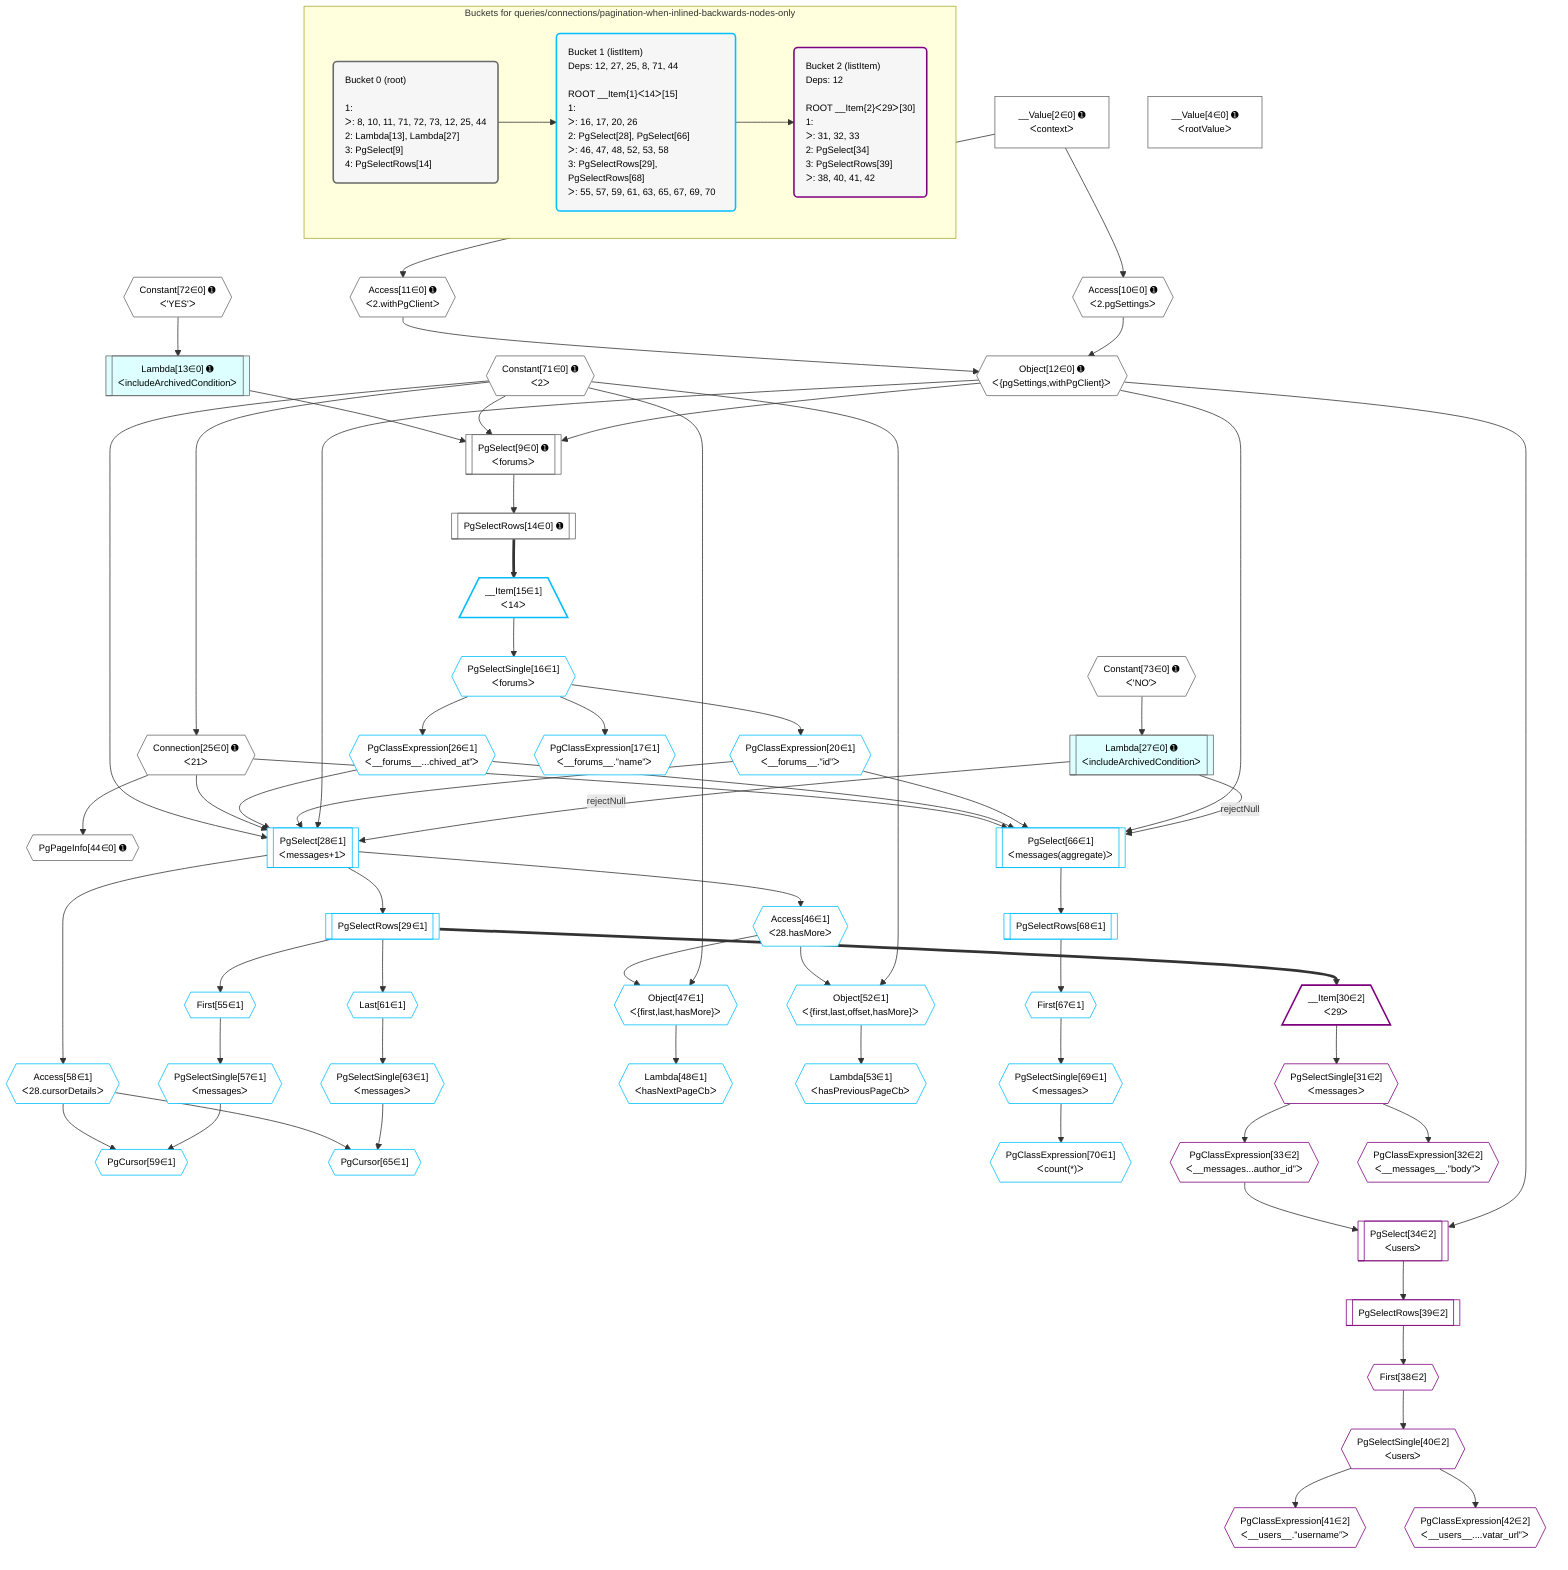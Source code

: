 %%{init: {'themeVariables': { 'fontSize': '12px'}}}%%
graph TD
    classDef path fill:#eee,stroke:#000,color:#000
    classDef plan fill:#fff,stroke-width:1px,color:#000
    classDef itemplan fill:#fff,stroke-width:2px,color:#000
    classDef unbatchedplan fill:#dff,stroke-width:1px,color:#000
    classDef sideeffectplan fill:#fcc,stroke-width:2px,color:#000
    classDef bucket fill:#f6f6f6,color:#000,stroke-width:2px,text-align:left


    %% plan dependencies
    PgSelect9[["PgSelect[9∈0] ➊<br />ᐸforumsᐳ"]]:::plan
    Object12{{"Object[12∈0] ➊<br />ᐸ{pgSettings,withPgClient}ᐳ"}}:::plan
    Constant71{{"Constant[71∈0] ➊<br />ᐸ2ᐳ"}}:::plan
    Lambda13[["Lambda[13∈0] ➊<br />ᐸincludeArchivedConditionᐳ"]]:::unbatchedplan
    Object12 & Constant71 & Lambda13 --> PgSelect9
    Access10{{"Access[10∈0] ➊<br />ᐸ2.pgSettingsᐳ"}}:::plan
    Access11{{"Access[11∈0] ➊<br />ᐸ2.withPgClientᐳ"}}:::plan
    Access10 & Access11 --> Object12
    Connection25{{"Connection[25∈0] ➊<br />ᐸ21ᐳ"}}:::plan
    Constant71 --> Connection25
    __Value2["__Value[2∈0] ➊<br />ᐸcontextᐳ"]:::plan
    __Value2 --> Access10
    __Value2 --> Access11
    Constant72{{"Constant[72∈0] ➊<br />ᐸ'YES'ᐳ"}}:::plan
    Constant72 --> Lambda13
    PgSelectRows14[["PgSelectRows[14∈0] ➊"]]:::plan
    PgSelect9 --> PgSelectRows14
    Lambda27[["Lambda[27∈0] ➊<br />ᐸincludeArchivedConditionᐳ"]]:::unbatchedplan
    Constant73{{"Constant[73∈0] ➊<br />ᐸ'NO'ᐳ"}}:::plan
    Constant73 --> Lambda27
    PgPageInfo44{{"PgPageInfo[44∈0] ➊"}}:::plan
    Connection25 --> PgPageInfo44
    __Value4["__Value[4∈0] ➊<br />ᐸrootValueᐳ"]:::plan
    PgSelect28[["PgSelect[28∈1]<br />ᐸmessages+1ᐳ"]]:::plan
    PgClassExpression20{{"PgClassExpression[20∈1]<br />ᐸ__forums__.”id”ᐳ"}}:::plan
    PgClassExpression26{{"PgClassExpression[26∈1]<br />ᐸ__forums__...chived_at”ᐳ"}}:::plan
    Lambda27 -->|rejectNull| PgSelect28
    Object12 & PgClassExpression20 & PgClassExpression26 & Connection25 & Constant71 --> PgSelect28
    PgSelect66[["PgSelect[66∈1]<br />ᐸmessages(aggregate)ᐳ"]]:::plan
    Lambda27 -->|rejectNull| PgSelect66
    Object12 & PgClassExpression20 & PgClassExpression26 & Connection25 --> PgSelect66
    Object52{{"Object[52∈1]<br />ᐸ{first,last,offset,hasMore}ᐳ"}}:::plan
    Access46{{"Access[46∈1]<br />ᐸ28.hasMoreᐳ"}}:::plan
    Constant71 & Access46 --> Object52
    Object47{{"Object[47∈1]<br />ᐸ{first,last,hasMore}ᐳ"}}:::plan
    Constant71 & Access46 --> Object47
    PgCursor59{{"PgCursor[59∈1]"}}:::plan
    PgSelectSingle57{{"PgSelectSingle[57∈1]<br />ᐸmessagesᐳ"}}:::plan
    Access58{{"Access[58∈1]<br />ᐸ28.cursorDetailsᐳ"}}:::plan
    PgSelectSingle57 & Access58 --> PgCursor59
    PgCursor65{{"PgCursor[65∈1]"}}:::plan
    PgSelectSingle63{{"PgSelectSingle[63∈1]<br />ᐸmessagesᐳ"}}:::plan
    PgSelectSingle63 & Access58 --> PgCursor65
    __Item15[/"__Item[15∈1]<br />ᐸ14ᐳ"\]:::itemplan
    PgSelectRows14 ==> __Item15
    PgSelectSingle16{{"PgSelectSingle[16∈1]<br />ᐸforumsᐳ"}}:::plan
    __Item15 --> PgSelectSingle16
    PgClassExpression17{{"PgClassExpression[17∈1]<br />ᐸ__forums__.”name”ᐳ"}}:::plan
    PgSelectSingle16 --> PgClassExpression17
    PgSelectSingle16 --> PgClassExpression20
    PgSelectSingle16 --> PgClassExpression26
    PgSelectRows29[["PgSelectRows[29∈1]"]]:::plan
    PgSelect28 --> PgSelectRows29
    PgSelect28 --> Access46
    Lambda48{{"Lambda[48∈1]<br />ᐸhasNextPageCbᐳ"}}:::plan
    Object47 --> Lambda48
    Lambda53{{"Lambda[53∈1]<br />ᐸhasPreviousPageCbᐳ"}}:::plan
    Object52 --> Lambda53
    First55{{"First[55∈1]"}}:::plan
    PgSelectRows29 --> First55
    First55 --> PgSelectSingle57
    PgSelect28 --> Access58
    Last61{{"Last[61∈1]"}}:::plan
    PgSelectRows29 --> Last61
    Last61 --> PgSelectSingle63
    First67{{"First[67∈1]"}}:::plan
    PgSelectRows68[["PgSelectRows[68∈1]"]]:::plan
    PgSelectRows68 --> First67
    PgSelect66 --> PgSelectRows68
    PgSelectSingle69{{"PgSelectSingle[69∈1]<br />ᐸmessagesᐳ"}}:::plan
    First67 --> PgSelectSingle69
    PgClassExpression70{{"PgClassExpression[70∈1]<br />ᐸcount(*)ᐳ"}}:::plan
    PgSelectSingle69 --> PgClassExpression70
    PgSelect34[["PgSelect[34∈2]<br />ᐸusersᐳ"]]:::plan
    PgClassExpression33{{"PgClassExpression[33∈2]<br />ᐸ__messages...author_id”ᐳ"}}:::plan
    Object12 & PgClassExpression33 --> PgSelect34
    __Item30[/"__Item[30∈2]<br />ᐸ29ᐳ"\]:::itemplan
    PgSelectRows29 ==> __Item30
    PgSelectSingle31{{"PgSelectSingle[31∈2]<br />ᐸmessagesᐳ"}}:::plan
    __Item30 --> PgSelectSingle31
    PgClassExpression32{{"PgClassExpression[32∈2]<br />ᐸ__messages__.”body”ᐳ"}}:::plan
    PgSelectSingle31 --> PgClassExpression32
    PgSelectSingle31 --> PgClassExpression33
    First38{{"First[38∈2]"}}:::plan
    PgSelectRows39[["PgSelectRows[39∈2]"]]:::plan
    PgSelectRows39 --> First38
    PgSelect34 --> PgSelectRows39
    PgSelectSingle40{{"PgSelectSingle[40∈2]<br />ᐸusersᐳ"}}:::plan
    First38 --> PgSelectSingle40
    PgClassExpression41{{"PgClassExpression[41∈2]<br />ᐸ__users__.”username”ᐳ"}}:::plan
    PgSelectSingle40 --> PgClassExpression41
    PgClassExpression42{{"PgClassExpression[42∈2]<br />ᐸ__users__....vatar_url”ᐳ"}}:::plan
    PgSelectSingle40 --> PgClassExpression42

    %% define steps

    subgraph "Buckets for queries/connections/pagination-when-inlined-backwards-nodes-only"
    Bucket0("Bucket 0 (root)<br /><br />1: <br />ᐳ: 8, 10, 11, 71, 72, 73, 12, 25, 44<br />2: Lambda[13], Lambda[27]<br />3: PgSelect[9]<br />4: PgSelectRows[14]"):::bucket
    classDef bucket0 stroke:#696969
    class Bucket0,__Value2,__Value4,PgSelect9,Access10,Access11,Object12,Lambda13,PgSelectRows14,Connection25,Lambda27,PgPageInfo44,Constant71,Constant72,Constant73 bucket0
    Bucket1("Bucket 1 (listItem)<br />Deps: 12, 27, 25, 8, 71, 44<br /><br />ROOT __Item{1}ᐸ14ᐳ[15]<br />1: <br />ᐳ: 16, 17, 20, 26<br />2: PgSelect[28], PgSelect[66]<br />ᐳ: 46, 47, 48, 52, 53, 58<br />3: PgSelectRows[29], PgSelectRows[68]<br />ᐳ: 55, 57, 59, 61, 63, 65, 67, 69, 70"):::bucket
    classDef bucket1 stroke:#00bfff
    class Bucket1,__Item15,PgSelectSingle16,PgClassExpression17,PgClassExpression20,PgClassExpression26,PgSelect28,PgSelectRows29,Access46,Object47,Lambda48,Object52,Lambda53,First55,PgSelectSingle57,Access58,PgCursor59,Last61,PgSelectSingle63,PgCursor65,PgSelect66,First67,PgSelectRows68,PgSelectSingle69,PgClassExpression70 bucket1
    Bucket2("Bucket 2 (listItem)<br />Deps: 12<br /><br />ROOT __Item{2}ᐸ29ᐳ[30]<br />1: <br />ᐳ: 31, 32, 33<br />2: PgSelect[34]<br />3: PgSelectRows[39]<br />ᐳ: 38, 40, 41, 42"):::bucket
    classDef bucket2 stroke:#7f007f
    class Bucket2,__Item30,PgSelectSingle31,PgClassExpression32,PgClassExpression33,PgSelect34,First38,PgSelectRows39,PgSelectSingle40,PgClassExpression41,PgClassExpression42 bucket2
    Bucket0 --> Bucket1
    Bucket1 --> Bucket2
    end
